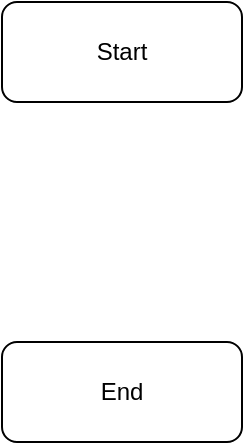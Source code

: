 <mxfile>
    <diagram id="pD8qEd3JK2ZsCTWMAlAf" name="Page-1">
        <mxGraphModel dx="1741" dy="373" grid="1" gridSize="10" guides="1" tooltips="1" connect="1" arrows="1" fold="1" page="1" pageScale="1" pageWidth="827" pageHeight="1169" math="0" shadow="0">
            <root>
                <mxCell id="0"/>
                <mxCell id="1" parent="0"/>
                <mxCell id="3" value="Start" style="rounded=1;whiteSpace=wrap;html=1;" vertex="1" parent="1">
                    <mxGeometry x="354" y="40" width="120" height="50" as="geometry"/>
                </mxCell>
                <mxCell id="4" value="End" style="rounded=1;whiteSpace=wrap;html=1;" vertex="1" parent="1">
                    <mxGeometry x="354" y="210" width="120" height="50" as="geometry"/>
                </mxCell>
            </root>
        </mxGraphModel>
    </diagram>
</mxfile>